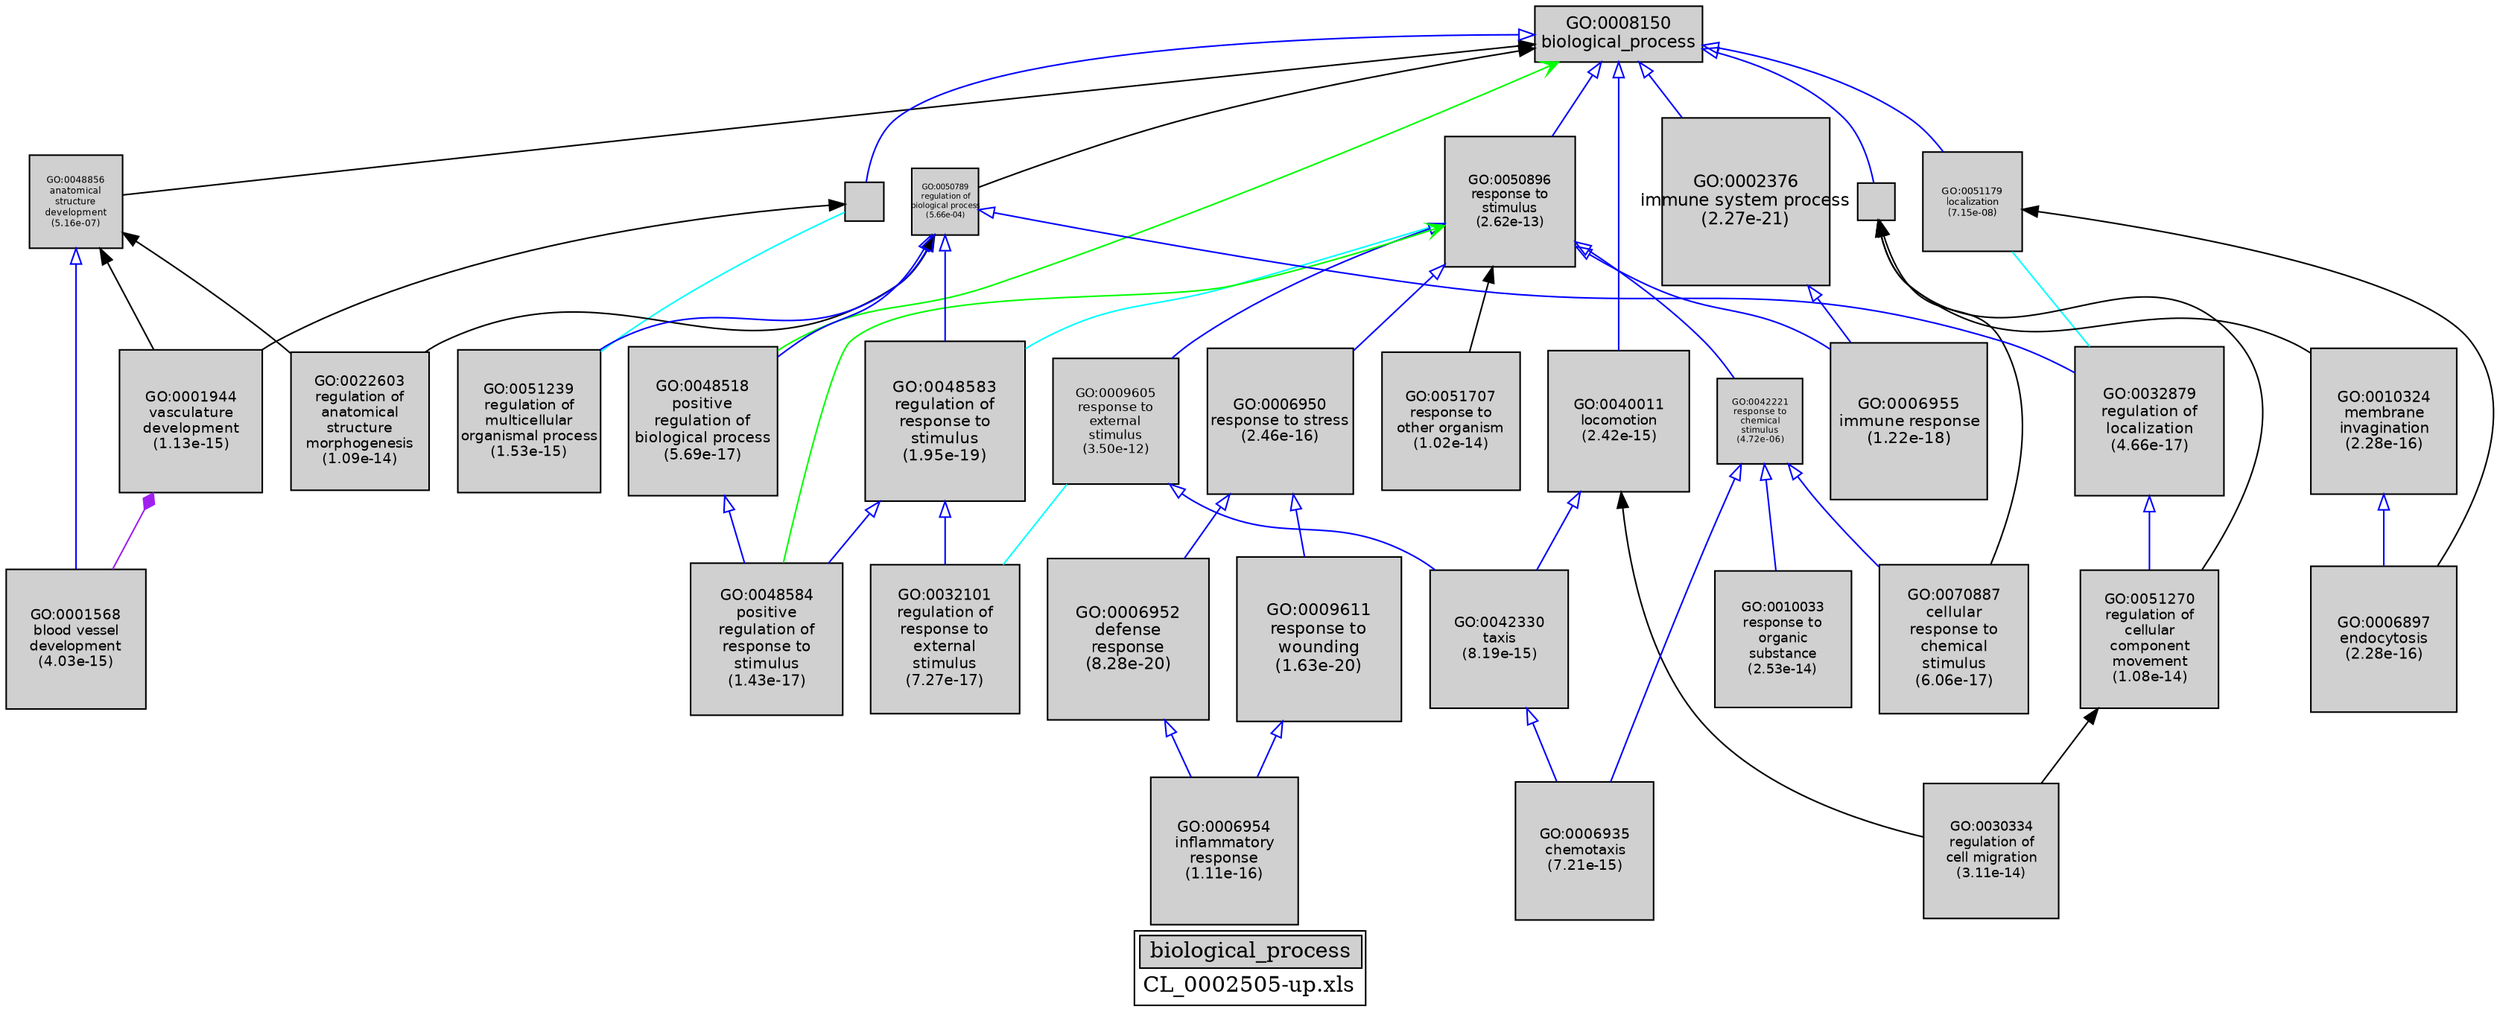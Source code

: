 digraph "biological_process" {
graph [ bgcolor = "#FFFFFF", label = <<TABLE COLOR="black" BGCOLOR="white"><TR><TD COLSPAN="2" BGCOLOR="#D0D0D0"><FONT COLOR="black">biological_process</FONT></TD></TR><TR><TD BORDER="0">CL_0002505-up.xls</TD></TR></TABLE>> ];
node [ fontname = "Helvetica" ];

subgraph "nodes" {

node [ style = "filled", fixedsize = "true", width = 1, shape = "box", fontsize = 9, fillcolor = "#D0D0D0", fontcolor = "black", color = "black" ];

"GO:0032101" [ URL = "#GO:0032101", label = <<TABLE BORDER="0"><TR><TD>GO:0032101<BR/>regulation of<BR/>response to<BR/>external<BR/>stimulus<BR/>(7.27e-17)</TD></TR></TABLE>>, width = 1.32703863759, shape = "box", fontsize = 9.55467819067, height = 1.32703863759 ];
"GO:0070887" [ URL = "#GO:0070887", label = <<TABLE BORDER="0"><TR><TD>GO:0070887<BR/>cellular<BR/>response to<BR/>chemical<BR/>stimulus<BR/>(6.06e-17)</TD></TR></TABLE>>, width = 1.33026816765, shape = "box", fontsize = 9.57793080705, height = 1.33026816765 ];
"GO:0048583" [ URL = "#GO:0048583", label = <<TABLE BORDER="0"><TR><TD>GO:0048583<BR/>regulation of<BR/>response to<BR/>stimulus<BR/>(1.95e-19)</TD></TR></TABLE>>, width = 1.42833988661, shape = "box", fontsize = 10.2840471836, height = 1.42833988661 ];
"GO:0051707" [ URL = "#GO:0051707", label = <<TABLE BORDER="0"><TR><TD>GO:0051707<BR/>response to<BR/>other organism<BR/>(1.02e-14)</TD></TR></TABLE>>, width = 1.23612259118, shape = "box", fontsize = 8.90008265652, height = 1.23612259118 ];
"GO:0051270" [ URL = "#GO:0051270", label = <<TABLE BORDER="0"><TR><TD>GO:0051270<BR/>regulation of<BR/>cellular<BR/>component<BR/>movement<BR/>(1.08e-14)</TD></TR></TABLE>>, width = 1.23513006912, shape = "box", fontsize = 8.8929364977, height = 1.23513006912 ];
"GO:0008150" [ URL = "#GO:0008150", label = <<TABLE BORDER="0"><TR><TD>GO:0008150<BR/>biological_process</TD></TR></TABLE>>, width = 1.5, shape = "box", fontsize = 10.8 ];
"GO:0048856" [ URL = "#GO:0048856", label = <<TABLE BORDER="0"><TR><TD>GO:0048856<BR/>anatomical<BR/>structure<BR/>development<BR/>(5.16e-07)</TD></TR></TABLE>>, width = 0.831963649667, shape = "box", fontsize = 5.9901382776, height = 0.831963649667 ];
"GO:0001944" [ URL = "#GO:0001944", label = <<TABLE BORDER="0"><TR><TD>GO:0001944<BR/>vasculature<BR/>development<BR/>(1.13e-15)</TD></TR></TABLE>>, width = 1.2773416939, shape = "box", fontsize = 9.19686019609, height = 1.2773416939 ];
"GO:0009605" [ URL = "#GO:0009605", label = <<TABLE BORDER="0"><TR><TD>GO:0009605<BR/>response to<BR/>external<BR/>stimulus<BR/>(3.50e-12)</TD></TR></TABLE>>, width = 1.11939600813, shape = "box", fontsize = 8.05965125851, height = 1.11939600813 ];
"GO:0048518" [ URL = "#GO:0048518", label = <<TABLE BORDER="0"><TR><TD>GO:0048518<BR/>positive<BR/>regulation of<BR/>biological process<BR/>(5.69e-17)</TD></TR></TABLE>>, width = 1.33138440217, shape = "box", fontsize = 9.58596769562, height = 1.33138440217 ];
"GO:0030334" [ URL = "#GO:0030334", label = <<TABLE BORDER="0"><TR><TD>GO:0030334<BR/>regulation of<BR/>cell migration<BR/>(3.11e-14)</TD></TR></TABLE>>, width = 1.21474963907, shape = "box", fontsize = 8.74619740132, height = 1.21474963907 ];
"GO:0042330" [ URL = "#GO:0042330", label = <<TABLE BORDER="0"><TR><TD>GO:0042330<BR/>taxis<BR/>(8.19e-15)</TD></TR></TABLE>>, width = 1.24033161113, shape = "box", fontsize = 8.93038760016, height = 1.24033161113 ];
"GO:0040011" [ URL = "#GO:0040011", label = <<TABLE BORDER="0"><TR><TD>GO:0040011<BR/>locomotion<BR/>(2.42e-15)</TD></TR></TABLE>>, width = 1.26329418999, shape = "box", fontsize = 9.09571816792, height = 1.26329418999 ];
"GO:0009611" [ URL = "#GO:0009611", label = <<TABLE BORDER="0"><TR><TD>GO:0009611<BR/>response to<BR/>wounding<BR/>(1.63e-20)</TD></TR></TABLE>>, width = 1.46869645245, shape = "box", fontsize = 10.5746144576, height = 1.46869645245 ];
"GO:0006935" [ URL = "#GO:0006935", label = <<TABLE BORDER="0"><TR><TD>GO:0006935<BR/>chemotaxis<BR/>(7.21e-15)</TD></TR></TABLE>>, width = 1.24277001282, shape = "box", fontsize = 8.94794409232, height = 1.24277001282 ];
"GO:0022603" [ URL = "#GO:0022603", label = <<TABLE BORDER="0"><TR><TD>GO:0022603<BR/>regulation of<BR/>anatomical<BR/>structure<BR/>morphogenesis<BR/>(1.09e-14)</TD></TR></TABLE>>, width = 1.23481589408, shape = "box", fontsize = 8.89067443739, height = 1.23481589408 ];
"GO:0032501" [ URL = "#GO:0032501", label = "", width = 0.347585767392, shape = "box", height = 0.347585767392 ];
"GO:0042221" [ URL = "#GO:0042221", label = <<TABLE BORDER="0"><TR><TD>GO:0042221<BR/>response to<BR/>chemical<BR/>stimulus<BR/>(4.72e-06)</TD></TR></TABLE>>, width = 0.766753549389, shape = "box", fontsize = 5.5206255556, height = 0.766753549389 ];
"GO:0051179" [ URL = "#GO:0051179", label = <<TABLE BORDER="0"><TR><TD>GO:0051179<BR/>localization<BR/>(7.15e-08)</TD></TR></TABLE>>, width = 0.886188994898, shape = "box", fontsize = 6.38056076327, height = 0.886188994898 ];
"GO:0002376" [ URL = "#GO:0002376", label = <<TABLE BORDER="0"><TR><TD>GO:0002376<BR/>immune system process<BR/>(2.27e-21)</TD></TR></TABLE>>, width = 1.5, shape = "box", fontsize = 10.8, height = 1.5 ];
"GO:0050896" [ URL = "#GO:0050896", label = <<TABLE BORDER="0"><TR><TD>GO:0050896<BR/>response to<BR/>stimulus<BR/>(2.62e-13)</TD></TR></TABLE>>, width = 1.17269542197, shape = "box", fontsize = 8.44340703819, height = 1.17269542197 ];
"GO:0051239" [ URL = "#GO:0051239", label = <<TABLE BORDER="0"><TR><TD>GO:0051239<BR/>regulation of<BR/>multicellular<BR/>organismal process<BR/>(1.53e-15)</TD></TR></TABLE>>, width = 1.27175909736, shape = "box", fontsize = 9.15666550102, height = 1.27175909736 ];
"GO:0009987" [ URL = "#GO:0009987", label = "", width = 0.339014053013, shape = "box", height = 0.339014053013 ];
"GO:0010033" [ URL = "#GO:0010033", label = <<TABLE BORDER="0"><TR><TD>GO:0010033<BR/>response to<BR/>organic<BR/>substance<BR/>(2.53e-14)</TD></TR></TABLE>>, width = 1.21876127005, shape = "box", fontsize = 8.77508114433, height = 1.21876127005 ];
"GO:0006897" [ URL = "#GO:0006897", label = <<TABLE BORDER="0"><TR><TD>GO:0006897<BR/>endocytosis<BR/>(2.28e-16)</TD></TR></TABLE>>, width = 1.30661472365, shape = "box", fontsize = 9.40762601028, height = 1.30661472365 ];
"GO:0006950" [ URL = "#GO:0006950", label = <<TABLE BORDER="0"><TR><TD>GO:0006950<BR/>response to stress<BR/>(2.46e-16)</TD></TR></TABLE>>, width = 1.3052304616, shape = "box", fontsize = 9.39765932352, height = 1.3052304616 ];
"GO:0001568" [ URL = "#GO:0001568", label = <<TABLE BORDER="0"><TR><TD>GO:0001568<BR/>blood vessel<BR/>development<BR/>(4.03e-15)</TD></TR></TABLE>>, width = 1.25372552418, shape = "box", fontsize = 9.0268237741, height = 1.25372552418 ];
"GO:0050789" [ URL = "#GO:0050789", label = <<TABLE BORDER="0"><TR><TD>GO:0050789<BR/>regulation of<BR/>biological process<BR/>(5.66e-04)</TD></TR></TABLE>>, width = 0.601925458593, shape = "box", fontsize = 5.0, height = 0.601925458593 ];
"GO:0006954" [ URL = "#GO:0006954", label = <<TABLE BORDER="0"><TR><TD>GO:0006954<BR/>inflammatory<BR/>response<BR/>(1.11e-16)</TD></TR></TABLE>>, width = 1.31948782864, shape = "box", fontsize = 9.50031236624, height = 1.31948782864 ];
"GO:0006952" [ URL = "#GO:0006952", label = <<TABLE BORDER="0"><TR><TD>GO:0006952<BR/>defense<BR/>response<BR/>(8.28e-20)</TD></TR></TABLE>>, width = 1.44237486723, shape = "box", fontsize = 10.385099044, height = 1.44237486723 ];
"GO:0006955" [ URL = "#GO:0006955", label = <<TABLE BORDER="0"><TR><TD>GO:0006955<BR/>immune response<BR/>(1.22e-18)</TD></TR></TABLE>>, width = 1.39776758015, shape = "box", fontsize = 10.0639265771, height = 1.39776758015 ];
"GO:0032879" [ URL = "#GO:0032879", label = <<TABLE BORDER="0"><TR><TD>GO:0032879<BR/>regulation of<BR/>localization<BR/>(4.66e-17)</TD></TR></TABLE>>, width = 1.33492731168, shape = "box", fontsize = 9.61147664408, height = 1.33492731168 ];
"GO:0010324" [ URL = "#GO:0010324", label = <<TABLE BORDER="0"><TR><TD>GO:0010324<BR/>membrane<BR/>invagination<BR/>(2.28e-16)</TD></TR></TABLE>>, width = 1.30661472365, shape = "box", fontsize = 9.40762601028, height = 1.30661472365 ];
"GO:0048584" [ URL = "#GO:0048584", label = <<TABLE BORDER="0"><TR><TD>GO:0048584<BR/>positive<BR/>regulation of<BR/>response to<BR/>stimulus<BR/>(1.43e-17)</TD></TR></TABLE>>, width = 1.35566071824, shape = "box", fontsize = 9.76075717131, height = 1.35566071824 ];
}
subgraph "edges" {


edge [ dir = "back", weight = 1 ];
subgraph "regulates" {


edge [ color = "cyan", arrowtail = "none" ];
subgraph "positive" {


edge [ color = "green", arrowtail = "vee" ];
"GO:0008150" -> "GO:0048518";
"GO:0050896" -> "GO:0048584";
}
subgraph "negative" {


edge [ color = "red", arrowtail = "tee" ];
}
"GO:0032501" -> "GO:0051239";
"GO:0009605" -> "GO:0032101";
"GO:0050896" -> "GO:0048583";
"GO:0051179" -> "GO:0032879";
}
subgraph "part_of" {


edge [ color = "purple", arrowtail = "diamond", weight = 2.5 ];
"GO:0001944" -> "GO:0001568";
}
subgraph "is_a" {


edge [ color = "blue", arrowtail = "empty", weight = 5.0 ];
"GO:0040011" -> "GO:0042330";
"GO:0048518" -> "GO:0048584";
"GO:0050789" -> "GO:0051239";
"GO:0008150" -> "GO:0009987";
"GO:0008150" -> "GO:0051179";
"GO:0010324" -> "GO:0006897";
"GO:0009605" -> "GO:0042330";
"GO:0048583" -> "GO:0032101";
"GO:0042221" -> "GO:0010033";
"GO:0042330" -> "GO:0006935";
"GO:0050896" -> "GO:0009605";
"GO:0006952" -> "GO:0006954";
"GO:0008150" -> "GO:0050896";
"GO:0050789" -> "GO:0048518";
"GO:0006950" -> "GO:0006952";
"GO:0006950" -> "GO:0009611";
"GO:0009611" -> "GO:0006954";
"GO:0050789" -> "GO:0048583";
"GO:0048856" -> "GO:0001568";
"GO:0050896" -> "GO:0006955";
"GO:0050896" -> "GO:0006950";
"GO:0008150" -> "GO:0032501";
"GO:0032879" -> "GO:0051270";
"GO:0042221" -> "GO:0070887";
"GO:0008150" -> "GO:0002376";
"GO:0050896" -> "GO:0042221";
"GO:0050789" -> "GO:0032879";
"GO:0042221" -> "GO:0006935";
"GO:0048583" -> "GO:0048584";
"GO:0002376" -> "GO:0006955";
"GO:0008150" -> "GO:0040011";
}
"GO:0040011" -> "GO:0030334";
"GO:0048856" -> "GO:0022603";
"GO:0051270" -> "GO:0030334";
"GO:0050789" -> "GO:0022603";
"GO:0048856" -> "GO:0001944";
"GO:0051179" -> "GO:0006897";
"GO:0009987" -> "GO:0051270";
"GO:0008150" -> "GO:0048856";
"GO:0009987" -> "GO:0070887";
"GO:0050896" -> "GO:0051707";
"GO:0032501" -> "GO:0001944";
"GO:0009987" -> "GO:0010324";
"GO:0008150" -> "GO:0050789";
}
}
